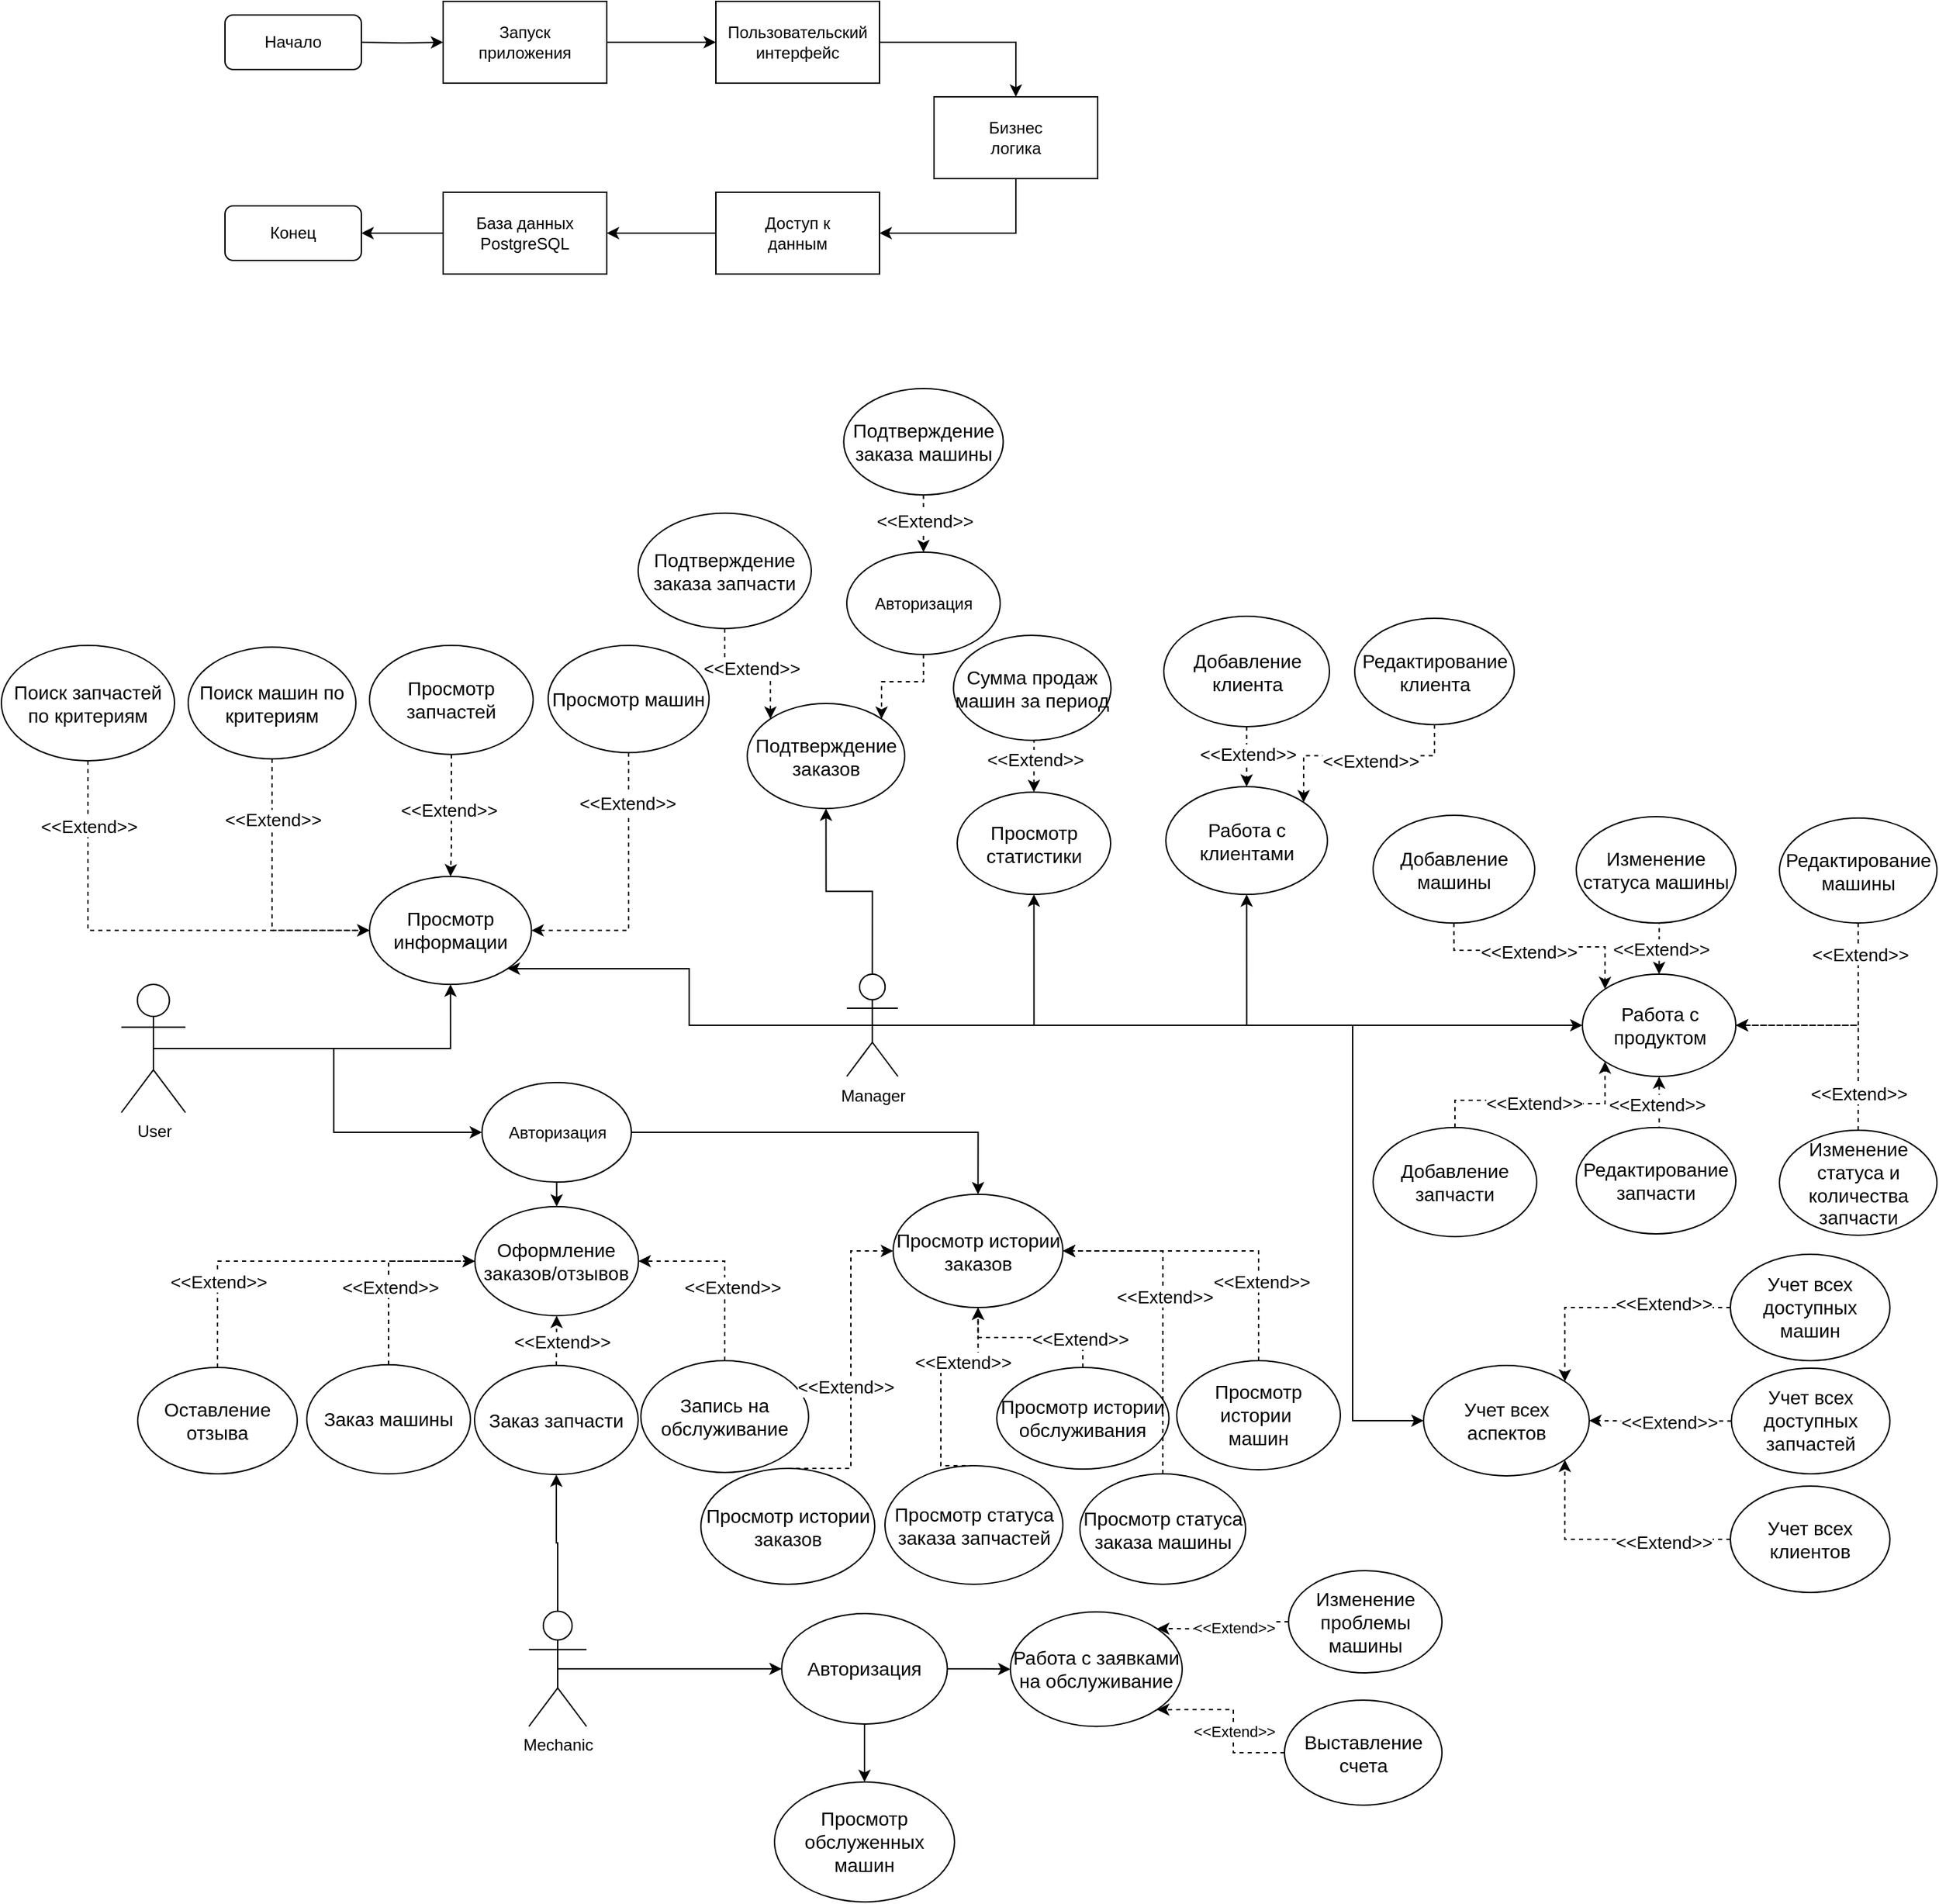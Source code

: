 <mxfile version="24.0.4" type="device">
  <diagram name="Страница — 1" id="gyjDeDc8jVF_qX2qFLI9">
    <mxGraphModel dx="2669" dy="1509" grid="0" gridSize="10" guides="1" tooltips="1" connect="1" arrows="1" fold="1" page="0" pageScale="1" pageWidth="827" pageHeight="1169" math="0" shadow="0">
      <root>
        <mxCell id="0" />
        <mxCell id="1" parent="0" />
        <mxCell id="Vo1wgS50iW9P81brDC9K-3" value="" style="edgeStyle=orthogonalEdgeStyle;rounded=0;orthogonalLoop=1;jettySize=auto;html=1;" parent="1" target="Vo1wgS50iW9P81brDC9K-2" edge="1">
          <mxGeometry relative="1" as="geometry">
            <mxPoint x="150" y="100" as="sourcePoint" />
          </mxGeometry>
        </mxCell>
        <mxCell id="Vo1wgS50iW9P81brDC9K-6" value="" style="edgeStyle=orthogonalEdgeStyle;rounded=0;orthogonalLoop=1;jettySize=auto;html=1;" parent="1" source="Vo1wgS50iW9P81brDC9K-2" target="Vo1wgS50iW9P81brDC9K-5" edge="1">
          <mxGeometry relative="1" as="geometry" />
        </mxCell>
        <mxCell id="Vo1wgS50iW9P81brDC9K-2" value="Запуск&lt;div&gt;приложения&lt;/div&gt;" style="rounded=0;whiteSpace=wrap;html=1;" parent="1" vertex="1">
          <mxGeometry x="210" y="70" width="120" height="60" as="geometry" />
        </mxCell>
        <mxCell id="Vo1wgS50iW9P81brDC9K-4" value="Начало" style="rounded=1;whiteSpace=wrap;html=1;" parent="1" vertex="1">
          <mxGeometry x="50" y="80" width="100" height="40" as="geometry" />
        </mxCell>
        <mxCell id="Vo1wgS50iW9P81brDC9K-8" value="" style="edgeStyle=orthogonalEdgeStyle;rounded=0;orthogonalLoop=1;jettySize=auto;html=1;" parent="1" source="Vo1wgS50iW9P81brDC9K-5" target="Vo1wgS50iW9P81brDC9K-7" edge="1">
          <mxGeometry relative="1" as="geometry" />
        </mxCell>
        <mxCell id="Vo1wgS50iW9P81brDC9K-5" value="Пользовательский&lt;div&gt;интерфейс&lt;/div&gt;" style="whiteSpace=wrap;html=1;rounded=0;" parent="1" vertex="1">
          <mxGeometry x="410" y="70" width="120" height="60" as="geometry" />
        </mxCell>
        <mxCell id="Vo1wgS50iW9P81brDC9K-10" value="" style="edgeStyle=orthogonalEdgeStyle;rounded=0;orthogonalLoop=1;jettySize=auto;html=1;exitX=0.5;exitY=1;exitDx=0;exitDy=0;entryX=1;entryY=0.5;entryDx=0;entryDy=0;" parent="1" source="Vo1wgS50iW9P81brDC9K-7" target="Vo1wgS50iW9P81brDC9K-9" edge="1">
          <mxGeometry relative="1" as="geometry" />
        </mxCell>
        <mxCell id="Vo1wgS50iW9P81brDC9K-7" value="Бизнес&lt;div&gt;логика&lt;/div&gt;" style="whiteSpace=wrap;html=1;rounded=0;" parent="1" vertex="1">
          <mxGeometry x="570" y="140" width="120" height="60" as="geometry" />
        </mxCell>
        <mxCell id="Vo1wgS50iW9P81brDC9K-12" value="" style="edgeStyle=orthogonalEdgeStyle;rounded=0;orthogonalLoop=1;jettySize=auto;html=1;" parent="1" source="Vo1wgS50iW9P81brDC9K-9" target="Vo1wgS50iW9P81brDC9K-11" edge="1">
          <mxGeometry relative="1" as="geometry" />
        </mxCell>
        <mxCell id="Vo1wgS50iW9P81brDC9K-9" value="Доступ к&lt;div&gt;данным&lt;/div&gt;" style="whiteSpace=wrap;html=1;rounded=0;" parent="1" vertex="1">
          <mxGeometry x="410" y="210" width="120" height="60" as="geometry" />
        </mxCell>
        <mxCell id="Vo1wgS50iW9P81brDC9K-14" value="" style="edgeStyle=orthogonalEdgeStyle;rounded=0;orthogonalLoop=1;jettySize=auto;html=1;" parent="1" source="Vo1wgS50iW9P81brDC9K-11" edge="1">
          <mxGeometry relative="1" as="geometry">
            <mxPoint x="150" y="240" as="targetPoint" />
          </mxGeometry>
        </mxCell>
        <mxCell id="Vo1wgS50iW9P81brDC9K-11" value="База данных&lt;div&gt;PostgreSQL&lt;/div&gt;" style="whiteSpace=wrap;html=1;rounded=0;" parent="1" vertex="1">
          <mxGeometry x="210" y="210" width="120" height="60" as="geometry" />
        </mxCell>
        <mxCell id="Vo1wgS50iW9P81brDC9K-15" value="Конец" style="rounded=1;whiteSpace=wrap;html=1;" parent="1" vertex="1">
          <mxGeometry x="50" y="220" width="100" height="40" as="geometry" />
        </mxCell>
        <mxCell id="qoOTkDy-NU5F0cg85q25-10" value="" style="edgeStyle=orthogonalEdgeStyle;rounded=0;orthogonalLoop=1;jettySize=auto;html=1;entryX=0.5;entryY=1;entryDx=0;entryDy=0;" parent="1" target="qoOTkDy-NU5F0cg85q25-20" edge="1">
          <mxGeometry relative="1" as="geometry">
            <mxPoint x="7" y="838" as="sourcePoint" />
            <mxPoint x="235" y="779" as="targetPoint" />
            <Array as="points">
              <mxPoint x="17" y="838" />
              <mxPoint x="215" y="838" />
            </Array>
          </mxGeometry>
        </mxCell>
        <mxCell id="qoOTkDy-NU5F0cg85q25-28" style="edgeStyle=orthogonalEdgeStyle;rounded=0;orthogonalLoop=1;jettySize=auto;html=1;exitX=0.5;exitY=0.5;exitDx=0;exitDy=0;exitPerimeter=0;entryX=0;entryY=0.5;entryDx=0;entryDy=0;" parent="1" source="qoOTkDy-NU5F0cg85q25-1" target="qoOTkDy-NU5F0cg85q25-25" edge="1">
          <mxGeometry relative="1" as="geometry" />
        </mxCell>
        <mxCell id="qoOTkDy-NU5F0cg85q25-1" value="User" style="shape=umlActor;verticalLabelPosition=bottom;verticalAlign=top;html=1;outlineConnect=0;" parent="1" vertex="1">
          <mxGeometry x="-26" y="791" width="47" height="94" as="geometry" />
        </mxCell>
        <mxCell id="qoOTkDy-NU5F0cg85q25-19" style="edgeStyle=orthogonalEdgeStyle;rounded=0;orthogonalLoop=1;jettySize=auto;html=1;exitX=0.5;exitY=0.5;exitDx=0;exitDy=0;exitPerimeter=0;entryX=1;entryY=1;entryDx=0;entryDy=0;" parent="1" source="qoOTkDy-NU5F0cg85q25-6" target="qoOTkDy-NU5F0cg85q25-20" edge="1">
          <mxGeometry relative="1" as="geometry">
            <mxPoint x="282.649" y="769.942" as="targetPoint" />
          </mxGeometry>
        </mxCell>
        <mxCell id="qoOTkDy-NU5F0cg85q25-66" style="edgeStyle=orthogonalEdgeStyle;rounded=0;orthogonalLoop=1;jettySize=auto;html=1;exitX=0.5;exitY=0.5;exitDx=0;exitDy=0;exitPerimeter=0;entryX=0;entryY=0.5;entryDx=0;entryDy=0;" parent="1" source="qoOTkDy-NU5F0cg85q25-6" target="qoOTkDy-NU5F0cg85q25-65" edge="1">
          <mxGeometry relative="1" as="geometry" />
        </mxCell>
        <mxCell id="qoOTkDy-NU5F0cg85q25-67" style="edgeStyle=orthogonalEdgeStyle;rounded=0;orthogonalLoop=1;jettySize=auto;html=1;exitX=0.5;exitY=0.5;exitDx=0;exitDy=0;exitPerimeter=0;entryX=0.5;entryY=1;entryDx=0;entryDy=0;" parent="1" source="qoOTkDy-NU5F0cg85q25-6" target="qoOTkDy-NU5F0cg85q25-68" edge="1">
          <mxGeometry relative="1" as="geometry">
            <mxPoint x="631.333" y="740.308" as="targetPoint" />
          </mxGeometry>
        </mxCell>
        <mxCell id="qoOTkDy-NU5F0cg85q25-91" style="edgeStyle=orthogonalEdgeStyle;rounded=0;orthogonalLoop=1;jettySize=auto;html=1;exitX=0.5;exitY=0.5;exitDx=0;exitDy=0;exitPerimeter=0;entryX=0.5;entryY=1;entryDx=0;entryDy=0;" parent="1" source="qoOTkDy-NU5F0cg85q25-6" target="qoOTkDy-NU5F0cg85q25-90" edge="1">
          <mxGeometry relative="1" as="geometry" />
        </mxCell>
        <mxCell id="qoOTkDy-NU5F0cg85q25-98" style="edgeStyle=orthogonalEdgeStyle;rounded=0;orthogonalLoop=1;jettySize=auto;html=1;exitX=0.5;exitY=0.5;exitDx=0;exitDy=0;exitPerimeter=0;entryX=0;entryY=0.5;entryDx=0;entryDy=0;" parent="1" source="qoOTkDy-NU5F0cg85q25-6" target="qoOTkDy-NU5F0cg85q25-99" edge="1">
          <mxGeometry relative="1" as="geometry">
            <mxPoint x="848.667" y="1132.083" as="targetPoint" />
            <Array as="points">
              <mxPoint x="877" y="821" />
              <mxPoint x="877" y="1111" />
            </Array>
          </mxGeometry>
        </mxCell>
        <mxCell id="qoOTkDy-NU5F0cg85q25-110" style="edgeStyle=orthogonalEdgeStyle;rounded=0;orthogonalLoop=1;jettySize=auto;html=1;exitX=0.5;exitY=0;exitDx=0;exitDy=0;exitPerimeter=0;entryX=0.5;entryY=1;entryDx=0;entryDy=0;" parent="1" source="qoOTkDy-NU5F0cg85q25-6" target="qoOTkDy-NU5F0cg85q25-118" edge="1">
          <mxGeometry relative="1" as="geometry">
            <mxPoint x="491" y="725" as="targetPoint" />
          </mxGeometry>
        </mxCell>
        <mxCell id="qoOTkDy-NU5F0cg85q25-6" value="Manager" style="shape=umlActor;verticalLabelPosition=bottom;verticalAlign=top;html=1;outlineConnect=0;" parent="1" vertex="1">
          <mxGeometry x="506" y="783.5" width="37.5" height="75" as="geometry" />
        </mxCell>
        <mxCell id="qoOTkDy-NU5F0cg85q25-122" style="edgeStyle=orthogonalEdgeStyle;rounded=0;orthogonalLoop=1;jettySize=auto;html=1;exitX=0.5;exitY=0;exitDx=0;exitDy=0;exitPerimeter=0;entryX=0.5;entryY=1;entryDx=0;entryDy=0;" parent="1" source="qoOTkDy-NU5F0cg85q25-7" target="qoOTkDy-NU5F0cg85q25-23" edge="1">
          <mxGeometry relative="1" as="geometry" />
        </mxCell>
        <mxCell id="qoOTkDy-NU5F0cg85q25-128" style="edgeStyle=orthogonalEdgeStyle;rounded=0;orthogonalLoop=1;jettySize=auto;html=1;exitX=0.5;exitY=0.5;exitDx=0;exitDy=0;exitPerimeter=0;entryX=0;entryY=0.5;entryDx=0;entryDy=0;" parent="1" source="qoOTkDy-NU5F0cg85q25-7" target="qoOTkDy-NU5F0cg85q25-123" edge="1">
          <mxGeometry relative="1" as="geometry" />
        </mxCell>
        <mxCell id="qoOTkDy-NU5F0cg85q25-7" value="Mechanic" style="shape=umlActor;verticalLabelPosition=bottom;verticalAlign=top;html=1;outlineConnect=0;" parent="1" vertex="1">
          <mxGeometry x="272.88" y="1250.75" width="42.25" height="84.5" as="geometry" />
        </mxCell>
        <mxCell id="qoOTkDy-NU5F0cg85q25-15" style="edgeStyle=orthogonalEdgeStyle;rounded=0;orthogonalLoop=1;jettySize=auto;html=1;exitX=0.5;exitY=1;exitDx=0;exitDy=0;entryX=0.5;entryY=0;entryDx=0;entryDy=0;dashed=1;" parent="1" source="qoOTkDy-NU5F0cg85q25-11" target="qoOTkDy-NU5F0cg85q25-20" edge="1">
          <mxGeometry relative="1" as="geometry">
            <mxPoint x="235" y="718" as="targetPoint" />
            <Array as="points">
              <mxPoint x="216" y="692" />
              <mxPoint x="216" y="692" />
            </Array>
          </mxGeometry>
        </mxCell>
        <mxCell id="qoOTkDy-NU5F0cg85q25-63" value="&lt;font style=&quot;font-size: 13px;&quot;&gt;&amp;lt;&amp;lt;Extend&amp;gt;&amp;gt;&lt;/font&gt;" style="edgeLabel;html=1;align=center;verticalAlign=middle;resizable=0;points=[];" parent="qoOTkDy-NU5F0cg85q25-15" vertex="1" connectable="0">
          <mxGeometry x="-0.099" y="-2" relative="1" as="geometry">
            <mxPoint as="offset" />
          </mxGeometry>
        </mxCell>
        <mxCell id="qoOTkDy-NU5F0cg85q25-11" value="&lt;font style=&quot;font-size: 14px;&quot;&gt;Просмотр запчастей&lt;/font&gt;" style="ellipse;whiteSpace=wrap;html=1;" parent="1" vertex="1">
          <mxGeometry x="156" y="542.33" width="120" height="80" as="geometry" />
        </mxCell>
        <mxCell id="qoOTkDy-NU5F0cg85q25-16" style="edgeStyle=orthogonalEdgeStyle;rounded=0;orthogonalLoop=1;jettySize=auto;html=1;exitX=0.5;exitY=1;exitDx=0;exitDy=0;entryX=1;entryY=0.5;entryDx=0;entryDy=0;dashed=1;" parent="1" source="qoOTkDy-NU5F0cg85q25-12" target="qoOTkDy-NU5F0cg85q25-20" edge="1">
          <mxGeometry relative="1" as="geometry">
            <mxPoint x="302.0" y="748.5" as="targetPoint" />
          </mxGeometry>
        </mxCell>
        <mxCell id="qoOTkDy-NU5F0cg85q25-64" value="&lt;font style=&quot;font-size: 13px;&quot;&gt;&amp;lt;&amp;lt;Extend&amp;gt;&amp;gt;&lt;/font&gt;" style="edgeLabel;html=1;align=center;verticalAlign=middle;resizable=0;points=[];" parent="qoOTkDy-NU5F0cg85q25-16" vertex="1" connectable="0">
          <mxGeometry x="-0.64" y="-1" relative="1" as="geometry">
            <mxPoint as="offset" />
          </mxGeometry>
        </mxCell>
        <mxCell id="qoOTkDy-NU5F0cg85q25-12" value="&lt;font style=&quot;font-size: 14px;&quot;&gt;Просмотр машин&lt;/font&gt;" style="ellipse;whiteSpace=wrap;html=1;" parent="1" vertex="1">
          <mxGeometry x="287" y="542.33" width="118" height="78.67" as="geometry" />
        </mxCell>
        <mxCell id="qoOTkDy-NU5F0cg85q25-20" value="&lt;font style=&quot;font-size: 14px;&quot;&gt;Просмотр информации&lt;/font&gt;" style="ellipse;whiteSpace=wrap;html=1;" parent="1" vertex="1">
          <mxGeometry x="156" y="711.83" width="118.75" height="79.17" as="geometry" />
        </mxCell>
        <mxCell id="qoOTkDy-NU5F0cg85q25-30" style="edgeStyle=orthogonalEdgeStyle;rounded=0;orthogonalLoop=1;jettySize=auto;html=1;exitX=0.5;exitY=0;exitDx=0;exitDy=0;entryX=0;entryY=0.5;entryDx=0;entryDy=0;dashed=1;" parent="1" source="qoOTkDy-NU5F0cg85q25-21" target="qoOTkDy-NU5F0cg85q25-22" edge="1">
          <mxGeometry relative="1" as="geometry" />
        </mxCell>
        <mxCell id="qoOTkDy-NU5F0cg85q25-35" value="&lt;font style=&quot;font-size: 13px;&quot;&gt;&amp;lt;&amp;lt;Extend&amp;gt;&amp;gt;&lt;/font&gt;" style="edgeLabel;html=1;align=center;verticalAlign=middle;resizable=0;points=[];" parent="qoOTkDy-NU5F0cg85q25-30" vertex="1" connectable="0">
          <mxGeometry x="-0.175" y="-1" relative="1" as="geometry">
            <mxPoint as="offset" />
          </mxGeometry>
        </mxCell>
        <mxCell id="qoOTkDy-NU5F0cg85q25-21" value="&lt;font style=&quot;font-size: 14px;&quot;&gt;Заказ машины&lt;/font&gt;" style="ellipse;whiteSpace=wrap;html=1;" parent="1" vertex="1">
          <mxGeometry x="110" y="1070" width="120" height="80" as="geometry" />
        </mxCell>
        <mxCell id="qoOTkDy-NU5F0cg85q25-22" value="&lt;font style=&quot;font-size: 14px;&quot;&gt;Оформление&lt;/font&gt;&lt;div style=&quot;font-size: 14px;&quot;&gt;&lt;font style=&quot;font-size: 14px;&quot;&gt;заказов/отзывов&lt;/font&gt;&lt;/div&gt;" style="ellipse;whiteSpace=wrap;html=1;" parent="1" vertex="1">
          <mxGeometry x="233.25" y="954" width="120" height="80" as="geometry" />
        </mxCell>
        <mxCell id="qoOTkDy-NU5F0cg85q25-31" style="edgeStyle=orthogonalEdgeStyle;rounded=0;orthogonalLoop=1;jettySize=auto;html=1;exitX=0.5;exitY=0;exitDx=0;exitDy=0;entryX=0.5;entryY=1;entryDx=0;entryDy=0;dashed=1;" parent="1" source="qoOTkDy-NU5F0cg85q25-23" target="qoOTkDy-NU5F0cg85q25-22" edge="1">
          <mxGeometry relative="1" as="geometry" />
        </mxCell>
        <mxCell id="qoOTkDy-NU5F0cg85q25-34" value="&lt;font style=&quot;font-size: 13px;&quot;&gt;&amp;lt;&amp;lt;Extend&amp;gt;&amp;gt;&lt;/font&gt;" style="edgeLabel;html=1;align=center;verticalAlign=middle;resizable=0;points=[];" parent="qoOTkDy-NU5F0cg85q25-31" vertex="1" connectable="0">
          <mxGeometry x="-0.03" y="-4" relative="1" as="geometry">
            <mxPoint as="offset" />
          </mxGeometry>
        </mxCell>
        <mxCell id="qoOTkDy-NU5F0cg85q25-23" value="&lt;font style=&quot;font-size: 14px;&quot;&gt;Заказ запчасти&lt;/font&gt;" style="ellipse;whiteSpace=wrap;html=1;" parent="1" vertex="1">
          <mxGeometry x="233" y="1070.5" width="120" height="80" as="geometry" />
        </mxCell>
        <mxCell id="qoOTkDy-NU5F0cg85q25-32" style="edgeStyle=orthogonalEdgeStyle;rounded=0;orthogonalLoop=1;jettySize=auto;html=1;exitX=0.5;exitY=0;exitDx=0;exitDy=0;entryX=1;entryY=0.5;entryDx=0;entryDy=0;dashed=1;" parent="1" source="qoOTkDy-NU5F0cg85q25-24" target="qoOTkDy-NU5F0cg85q25-22" edge="1">
          <mxGeometry relative="1" as="geometry" />
        </mxCell>
        <mxCell id="qoOTkDy-NU5F0cg85q25-33" value="&lt;font style=&quot;font-size: 13px;&quot;&gt;&amp;lt;&amp;lt;Extend&amp;gt;&amp;gt;&lt;/font&gt;" style="edgeLabel;html=1;align=center;verticalAlign=middle;resizable=0;points=[];" parent="qoOTkDy-NU5F0cg85q25-32" vertex="1" connectable="0">
          <mxGeometry x="-0.207" y="-5" relative="1" as="geometry">
            <mxPoint as="offset" />
          </mxGeometry>
        </mxCell>
        <mxCell id="qoOTkDy-NU5F0cg85q25-24" value="&lt;font style=&quot;font-size: 14px;&quot;&gt;Запись на&lt;/font&gt;&lt;div style=&quot;font-size: 14px;&quot;&gt;&lt;font style=&quot;font-size: 14px;&quot;&gt;обслуживание&lt;/font&gt;&lt;/div&gt;" style="ellipse;whiteSpace=wrap;html=1;" parent="1" vertex="1">
          <mxGeometry x="355" y="1067" width="123" height="82" as="geometry" />
        </mxCell>
        <mxCell id="qoOTkDy-NU5F0cg85q25-29" style="edgeStyle=orthogonalEdgeStyle;rounded=0;orthogonalLoop=1;jettySize=auto;html=1;exitX=0.5;exitY=1;exitDx=0;exitDy=0;entryX=0.5;entryY=0;entryDx=0;entryDy=0;" parent="1" source="qoOTkDy-NU5F0cg85q25-25" target="qoOTkDy-NU5F0cg85q25-22" edge="1">
          <mxGeometry relative="1" as="geometry" />
        </mxCell>
        <mxCell id="qoOTkDy-NU5F0cg85q25-40" style="edgeStyle=orthogonalEdgeStyle;rounded=0;orthogonalLoop=1;jettySize=auto;html=1;exitX=1;exitY=0.5;exitDx=0;exitDy=0;entryX=0.5;entryY=0;entryDx=0;entryDy=0;" parent="1" source="qoOTkDy-NU5F0cg85q25-25" target="qoOTkDy-NU5F0cg85q25-39" edge="1">
          <mxGeometry relative="1" as="geometry" />
        </mxCell>
        <mxCell id="qoOTkDy-NU5F0cg85q25-25" value="Авторизация" style="ellipse;whiteSpace=wrap;html=1;" parent="1" vertex="1">
          <mxGeometry x="238.5" y="863" width="109.5" height="73" as="geometry" />
        </mxCell>
        <mxCell id="qoOTkDy-NU5F0cg85q25-37" style="edgeStyle=orthogonalEdgeStyle;rounded=0;orthogonalLoop=1;jettySize=auto;html=1;exitX=0.5;exitY=0;exitDx=0;exitDy=0;entryX=0;entryY=0.5;entryDx=0;entryDy=0;dashed=1;" parent="1" source="qoOTkDy-NU5F0cg85q25-36" target="qoOTkDy-NU5F0cg85q25-22" edge="1">
          <mxGeometry relative="1" as="geometry" />
        </mxCell>
        <mxCell id="qoOTkDy-NU5F0cg85q25-38" value="&lt;font style=&quot;font-size: 13px;&quot;&gt;&amp;lt;&amp;lt;Extend&amp;gt;&amp;gt;&lt;/font&gt;" style="edgeLabel;html=1;align=center;verticalAlign=middle;resizable=0;points=[];" parent="qoOTkDy-NU5F0cg85q25-37" vertex="1" connectable="0">
          <mxGeometry x="-0.527" relative="1" as="geometry">
            <mxPoint as="offset" />
          </mxGeometry>
        </mxCell>
        <mxCell id="qoOTkDy-NU5F0cg85q25-36" value="&lt;font style=&quot;font-size: 14px;&quot;&gt;Оставление отзыва&lt;/font&gt;" style="ellipse;whiteSpace=wrap;html=1;" parent="1" vertex="1">
          <mxGeometry x="-14" y="1072" width="117" height="78" as="geometry" />
        </mxCell>
        <mxCell id="qoOTkDy-NU5F0cg85q25-39" value="&lt;font style=&quot;font-size: 14px;&quot;&gt;Просмотр истории заказов&lt;/font&gt;" style="ellipse;whiteSpace=wrap;html=1;" parent="1" vertex="1">
          <mxGeometry x="540" y="945" width="124.5" height="83" as="geometry" />
        </mxCell>
        <mxCell id="qoOTkDy-NU5F0cg85q25-49" style="edgeStyle=orthogonalEdgeStyle;rounded=0;orthogonalLoop=1;jettySize=auto;html=1;exitX=0.5;exitY=0;exitDx=0;exitDy=0;entryX=1;entryY=0.5;entryDx=0;entryDy=0;dashed=1;" parent="1" source="qoOTkDy-NU5F0cg85q25-41" target="qoOTkDy-NU5F0cg85q25-39" edge="1">
          <mxGeometry relative="1" as="geometry" />
        </mxCell>
        <mxCell id="qoOTkDy-NU5F0cg85q25-54" value="&lt;font style=&quot;font-size: 13px;&quot;&gt;&amp;lt;&amp;lt;Extend&amp;gt;&amp;gt;&lt;/font&gt;" style="edgeLabel;html=1;align=center;verticalAlign=middle;resizable=0;points=[];" parent="qoOTkDy-NU5F0cg85q25-49" vertex="1" connectable="0">
          <mxGeometry x="-0.477" y="-2" relative="1" as="geometry">
            <mxPoint as="offset" />
          </mxGeometry>
        </mxCell>
        <mxCell id="qoOTkDy-NU5F0cg85q25-41" value="&lt;font style=&quot;font-size: 14px;&quot;&gt;Просмотр истории&amp;nbsp;&lt;/font&gt;&lt;div style=&quot;font-size: 14px;&quot;&gt;&lt;font style=&quot;font-size: 14px;&quot;&gt;машин&lt;/font&gt;&lt;/div&gt;" style="ellipse;whiteSpace=wrap;html=1;" parent="1" vertex="1">
          <mxGeometry x="748" y="1067" width="120" height="80" as="geometry" />
        </mxCell>
        <mxCell id="qoOTkDy-NU5F0cg85q25-48" style="edgeStyle=orthogonalEdgeStyle;rounded=0;orthogonalLoop=1;jettySize=auto;html=1;exitX=0.5;exitY=0;exitDx=0;exitDy=0;entryX=0.5;entryY=1;entryDx=0;entryDy=0;dashed=1;" parent="1" source="qoOTkDy-NU5F0cg85q25-42" target="qoOTkDy-NU5F0cg85q25-39" edge="1">
          <mxGeometry relative="1" as="geometry" />
        </mxCell>
        <mxCell id="qoOTkDy-NU5F0cg85q25-55" value="&lt;font style=&quot;font-size: 13px;&quot;&gt;&amp;lt;&amp;lt;Extend&amp;gt;&amp;gt;&lt;/font&gt;" style="edgeLabel;html=1;align=center;verticalAlign=middle;resizable=0;points=[];" parent="qoOTkDy-NU5F0cg85q25-48" vertex="1" connectable="0">
          <mxGeometry x="-0.599" y="1" relative="1" as="geometry">
            <mxPoint as="offset" />
          </mxGeometry>
        </mxCell>
        <mxCell id="qoOTkDy-NU5F0cg85q25-42" value="&lt;font style=&quot;font-size: 14px;&quot;&gt;Просмотр истории обслуживания&lt;/font&gt;" style="ellipse;whiteSpace=wrap;html=1;" parent="1" vertex="1">
          <mxGeometry x="616" y="1072" width="126.29" height="74.51" as="geometry" />
        </mxCell>
        <mxCell id="qoOTkDy-NU5F0cg85q25-46" style="edgeStyle=orthogonalEdgeStyle;rounded=0;orthogonalLoop=1;jettySize=auto;html=1;exitX=0.5;exitY=0;exitDx=0;exitDy=0;entryX=0;entryY=0.5;entryDx=0;entryDy=0;dashed=1;" parent="1" source="qoOTkDy-NU5F0cg85q25-43" target="qoOTkDy-NU5F0cg85q25-39" edge="1">
          <mxGeometry relative="1" as="geometry">
            <Array as="points">
              <mxPoint x="509" y="1146" />
              <mxPoint x="509" y="987" />
            </Array>
          </mxGeometry>
        </mxCell>
        <mxCell id="qoOTkDy-NU5F0cg85q25-52" value="&lt;font style=&quot;font-size: 13px;&quot;&gt;&amp;lt;&amp;lt;Extend&amp;gt;&amp;gt;&lt;/font&gt;" style="edgeLabel;html=1;align=center;verticalAlign=middle;resizable=0;points=[];" parent="qoOTkDy-NU5F0cg85q25-46" vertex="1" connectable="0">
          <mxGeometry x="-0.098" y="4" relative="1" as="geometry">
            <mxPoint as="offset" />
          </mxGeometry>
        </mxCell>
        <mxCell id="qoOTkDy-NU5F0cg85q25-43" value="&lt;font style=&quot;font-size: 14px;&quot;&gt;Просмотр истории заказов&lt;/font&gt;" style="ellipse;whiteSpace=wrap;html=1;" parent="1" vertex="1">
          <mxGeometry x="399" y="1146" width="127.5" height="85" as="geometry" />
        </mxCell>
        <mxCell id="qoOTkDy-NU5F0cg85q25-51" style="edgeStyle=orthogonalEdgeStyle;rounded=0;orthogonalLoop=1;jettySize=auto;html=1;exitX=0.5;exitY=0;exitDx=0;exitDy=0;entryX=0.5;entryY=1;entryDx=0;entryDy=0;dashed=1;" parent="1" source="qoOTkDy-NU5F0cg85q25-44" target="qoOTkDy-NU5F0cg85q25-39" edge="1">
          <mxGeometry relative="1" as="geometry">
            <Array as="points">
              <mxPoint x="575" y="1069" />
              <mxPoint x="602" y="1069" />
            </Array>
          </mxGeometry>
        </mxCell>
        <mxCell id="qoOTkDy-NU5F0cg85q25-56" value="&lt;font style=&quot;font-size: 13px;&quot;&gt;&amp;lt;&amp;lt;Extend&amp;gt;&amp;gt;&lt;/font&gt;" style="edgeLabel;html=1;align=center;verticalAlign=middle;resizable=0;points=[];" parent="qoOTkDy-NU5F0cg85q25-51" vertex="1" connectable="0">
          <mxGeometry x="-0.49" y="-2" relative="1" as="geometry">
            <mxPoint x="14" y="-58" as="offset" />
          </mxGeometry>
        </mxCell>
        <mxCell id="qoOTkDy-NU5F0cg85q25-44" value="&lt;font style=&quot;font-size: 14px;&quot;&gt;Просмотр статуса заказа запчастей&lt;/font&gt;" style="ellipse;whiteSpace=wrap;html=1;" parent="1" vertex="1">
          <mxGeometry x="534" y="1144" width="130.5" height="87" as="geometry" />
        </mxCell>
        <mxCell id="qoOTkDy-NU5F0cg85q25-50" style="edgeStyle=orthogonalEdgeStyle;rounded=0;orthogonalLoop=1;jettySize=auto;html=1;exitX=0.5;exitY=0;exitDx=0;exitDy=0;entryX=1;entryY=0.5;entryDx=0;entryDy=0;dashed=1;" parent="1" source="qoOTkDy-NU5F0cg85q25-45" target="qoOTkDy-NU5F0cg85q25-39" edge="1">
          <mxGeometry relative="1" as="geometry" />
        </mxCell>
        <mxCell id="qoOTkDy-NU5F0cg85q25-53" value="&lt;font style=&quot;font-size: 13px;&quot;&gt;&amp;lt;&amp;lt;Extend&amp;gt;&amp;gt;&lt;/font&gt;" style="edgeLabel;html=1;align=center;verticalAlign=middle;resizable=0;points=[];" parent="qoOTkDy-NU5F0cg85q25-50" vertex="1" connectable="0">
          <mxGeometry x="0.103" y="-1" relative="1" as="geometry">
            <mxPoint as="offset" />
          </mxGeometry>
        </mxCell>
        <mxCell id="qoOTkDy-NU5F0cg85q25-45" value="&lt;font style=&quot;font-size: 14px;&quot;&gt;Просмотр статуса заказа машины&lt;/font&gt;" style="ellipse;whiteSpace=wrap;html=1;" parent="1" vertex="1">
          <mxGeometry x="677" y="1150" width="121.5" height="81" as="geometry" />
        </mxCell>
        <mxCell id="qoOTkDy-NU5F0cg85q25-59" style="edgeStyle=orthogonalEdgeStyle;rounded=0;orthogonalLoop=1;jettySize=auto;html=1;exitX=0.5;exitY=1;exitDx=0;exitDy=0;entryX=0;entryY=0.5;entryDx=0;entryDy=0;dashed=1;" parent="1" source="qoOTkDy-NU5F0cg85q25-57" target="qoOTkDy-NU5F0cg85q25-20" edge="1">
          <mxGeometry relative="1" as="geometry" />
        </mxCell>
        <mxCell id="qoOTkDy-NU5F0cg85q25-62" value="&lt;font style=&quot;font-size: 13px;&quot;&gt;&amp;lt;&amp;lt;Extend&amp;gt;&amp;gt;&lt;/font&gt;" style="edgeLabel;html=1;align=center;verticalAlign=middle;resizable=0;points=[];" parent="qoOTkDy-NU5F0cg85q25-59" vertex="1" connectable="0">
          <mxGeometry x="-0.549" relative="1" as="geometry">
            <mxPoint as="offset" />
          </mxGeometry>
        </mxCell>
        <mxCell id="qoOTkDy-NU5F0cg85q25-57" value="&lt;font style=&quot;font-size: 14px;&quot;&gt;Поиск машин по критериям&lt;/font&gt;" style="ellipse;whiteSpace=wrap;html=1;" parent="1" vertex="1">
          <mxGeometry x="23" y="543.67" width="123" height="82" as="geometry" />
        </mxCell>
        <mxCell id="qoOTkDy-NU5F0cg85q25-60" style="edgeStyle=orthogonalEdgeStyle;rounded=0;orthogonalLoop=1;jettySize=auto;html=1;exitX=0.5;exitY=1;exitDx=0;exitDy=0;entryX=0;entryY=0.5;entryDx=0;entryDy=0;dashed=1;" parent="1" source="qoOTkDy-NU5F0cg85q25-58" target="qoOTkDy-NU5F0cg85q25-20" edge="1">
          <mxGeometry relative="1" as="geometry" />
        </mxCell>
        <mxCell id="qoOTkDy-NU5F0cg85q25-61" value="&lt;font style=&quot;font-size: 13px;&quot;&gt;&amp;lt;&amp;lt;Extend&amp;gt;&amp;gt;&lt;/font&gt;" style="edgeLabel;html=1;align=center;verticalAlign=middle;resizable=0;points=[];" parent="qoOTkDy-NU5F0cg85q25-60" vertex="1" connectable="0">
          <mxGeometry x="-0.714" relative="1" as="geometry">
            <mxPoint as="offset" />
          </mxGeometry>
        </mxCell>
        <mxCell id="qoOTkDy-NU5F0cg85q25-58" value="&lt;font style=&quot;font-size: 14px;&quot;&gt;Поиск запчастей по критериям&lt;/font&gt;" style="ellipse;whiteSpace=wrap;html=1;" parent="1" vertex="1">
          <mxGeometry x="-114" y="542.33" width="127" height="84.67" as="geometry" />
        </mxCell>
        <mxCell id="qoOTkDy-NU5F0cg85q25-65" value="&lt;font style=&quot;font-size: 14px;&quot;&gt;Работа с продуктом&lt;/font&gt;" style="ellipse;whiteSpace=wrap;html=1;" parent="1" vertex="1">
          <mxGeometry x="1045.5" y="783.5" width="112.5" height="75" as="geometry" />
        </mxCell>
        <mxCell id="qoOTkDy-NU5F0cg85q25-68" value="&lt;font style=&quot;font-size: 14px;&quot;&gt;Просмотр статистики&lt;/font&gt;" style="ellipse;whiteSpace=wrap;html=1;" parent="1" vertex="1">
          <mxGeometry x="587" y="650" width="112.5" height="75" as="geometry" />
        </mxCell>
        <mxCell id="qoOTkDy-NU5F0cg85q25-70" style="edgeStyle=orthogonalEdgeStyle;rounded=0;orthogonalLoop=1;jettySize=auto;html=1;exitX=0.5;exitY=1;exitDx=0;exitDy=0;entryX=0.5;entryY=0;entryDx=0;entryDy=0;dashed=1;" parent="1" source="qoOTkDy-NU5F0cg85q25-69" target="qoOTkDy-NU5F0cg85q25-68" edge="1">
          <mxGeometry relative="1" as="geometry" />
        </mxCell>
        <mxCell id="qoOTkDy-NU5F0cg85q25-71" value="&lt;font style=&quot;font-size: 13px;&quot;&gt;&amp;lt;&amp;lt;Extend&amp;gt;&amp;gt;&lt;/font&gt;" style="edgeLabel;html=1;align=center;verticalAlign=middle;resizable=0;points=[];" parent="qoOTkDy-NU5F0cg85q25-70" vertex="1" connectable="0">
          <mxGeometry x="-0.227" relative="1" as="geometry">
            <mxPoint as="offset" />
          </mxGeometry>
        </mxCell>
        <mxCell id="qoOTkDy-NU5F0cg85q25-69" value="&lt;font style=&quot;font-size: 14px;&quot;&gt;Сумма продаж машин за период&lt;/font&gt;" style="ellipse;whiteSpace=wrap;html=1;" parent="1" vertex="1">
          <mxGeometry x="584.25" y="535" width="115.5" height="77" as="geometry" />
        </mxCell>
        <mxCell id="qoOTkDy-NU5F0cg85q25-79" style="edgeStyle=orthogonalEdgeStyle;rounded=0;orthogonalLoop=1;jettySize=auto;html=1;exitX=0.5;exitY=0;exitDx=0;exitDy=0;entryX=0.5;entryY=1;entryDx=0;entryDy=0;dashed=1;" parent="1" source="qoOTkDy-NU5F0cg85q25-72" target="qoOTkDy-NU5F0cg85q25-65" edge="1">
          <mxGeometry relative="1" as="geometry" />
        </mxCell>
        <mxCell id="qoOTkDy-NU5F0cg85q25-88" value="&lt;font style=&quot;font-size: 13px;&quot;&gt;&amp;lt;&amp;lt;Extend&amp;gt;&amp;gt;&lt;/font&gt;" style="edgeLabel;html=1;align=center;verticalAlign=middle;resizable=0;points=[];" parent="qoOTkDy-NU5F0cg85q25-79" vertex="1" connectable="0">
          <mxGeometry x="0.017" y="2" relative="1" as="geometry">
            <mxPoint as="offset" />
          </mxGeometry>
        </mxCell>
        <mxCell id="qoOTkDy-NU5F0cg85q25-72" value="&lt;font style=&quot;font-size: 14px;&quot;&gt;Редактирование запчасти&lt;/font&gt;" style="ellipse;whiteSpace=wrap;html=1;" parent="1" vertex="1">
          <mxGeometry x="1041" y="896" width="117" height="78" as="geometry" />
        </mxCell>
        <mxCell id="qoOTkDy-NU5F0cg85q25-82" style="edgeStyle=orthogonalEdgeStyle;rounded=0;orthogonalLoop=1;jettySize=auto;html=1;exitX=0.5;exitY=0;exitDx=0;exitDy=0;entryX=0;entryY=1;entryDx=0;entryDy=0;dashed=1;" parent="1" source="qoOTkDy-NU5F0cg85q25-73" target="qoOTkDy-NU5F0cg85q25-65" edge="1">
          <mxGeometry relative="1" as="geometry" />
        </mxCell>
        <mxCell id="qoOTkDy-NU5F0cg85q25-87" value="&lt;font style=&quot;font-size: 13px;&quot;&gt;&amp;lt;&amp;lt;Extend&amp;gt;&amp;gt;&lt;/font&gt;" style="edgeLabel;html=1;align=center;verticalAlign=middle;resizable=0;points=[];" parent="qoOTkDy-NU5F0cg85q25-82" vertex="1" connectable="0">
          <mxGeometry x="-0.043" y="-2" relative="1" as="geometry">
            <mxPoint as="offset" />
          </mxGeometry>
        </mxCell>
        <mxCell id="qoOTkDy-NU5F0cg85q25-73" value="&lt;font style=&quot;font-size: 14px;&quot;&gt;Добавление запчасти&lt;/font&gt;" style="ellipse;whiteSpace=wrap;html=1;" parent="1" vertex="1">
          <mxGeometry x="892" y="896" width="120" height="80" as="geometry" />
        </mxCell>
        <mxCell id="qoOTkDy-NU5F0cg85q25-80" style="edgeStyle=orthogonalEdgeStyle;rounded=0;orthogonalLoop=1;jettySize=auto;html=1;exitX=0.5;exitY=1;exitDx=0;exitDy=0;entryX=1;entryY=0.5;entryDx=0;entryDy=0;dashed=1;" parent="1" source="qoOTkDy-NU5F0cg85q25-74" target="qoOTkDy-NU5F0cg85q25-65" edge="1">
          <mxGeometry relative="1" as="geometry" />
        </mxCell>
        <mxCell id="qoOTkDy-NU5F0cg85q25-86" value="&lt;font style=&quot;font-size: 13px;&quot;&gt;&amp;lt;&amp;lt;Extend&amp;gt;&amp;gt;&lt;/font&gt;" style="edgeLabel;html=1;align=center;verticalAlign=middle;resizable=0;points=[];" parent="qoOTkDy-NU5F0cg85q25-80" vertex="1" connectable="0">
          <mxGeometry x="-0.721" y="1" relative="1" as="geometry">
            <mxPoint as="offset" />
          </mxGeometry>
        </mxCell>
        <mxCell id="qoOTkDy-NU5F0cg85q25-74" value="&lt;font style=&quot;font-size: 14px;&quot;&gt;Редактирование машины&lt;/font&gt;" style="ellipse;whiteSpace=wrap;html=1;" parent="1" vertex="1">
          <mxGeometry x="1190" y="669" width="115.5" height="77" as="geometry" />
        </mxCell>
        <mxCell id="qoOTkDy-NU5F0cg85q25-83" style="edgeStyle=orthogonalEdgeStyle;rounded=0;orthogonalLoop=1;jettySize=auto;html=1;exitX=0.5;exitY=1;exitDx=0;exitDy=0;entryX=0;entryY=0;entryDx=0;entryDy=0;dashed=1;" parent="1" source="qoOTkDy-NU5F0cg85q25-75" target="qoOTkDy-NU5F0cg85q25-65" edge="1">
          <mxGeometry relative="1" as="geometry" />
        </mxCell>
        <mxCell id="qoOTkDy-NU5F0cg85q25-84" value="&lt;font style=&quot;font-size: 13px;&quot;&gt;&amp;lt;&amp;lt;Extend&amp;gt;&amp;gt;&lt;/font&gt;" style="edgeLabel;html=1;align=center;verticalAlign=middle;resizable=0;points=[];" parent="qoOTkDy-NU5F0cg85q25-83" vertex="1" connectable="0">
          <mxGeometry x="-0.093" y="-1" relative="1" as="geometry">
            <mxPoint as="offset" />
          </mxGeometry>
        </mxCell>
        <mxCell id="qoOTkDy-NU5F0cg85q25-75" value="&lt;font style=&quot;font-size: 14px;&quot;&gt;Добавление машины&lt;/font&gt;" style="ellipse;whiteSpace=wrap;html=1;" parent="1" vertex="1">
          <mxGeometry x="892" y="667" width="118.5" height="79" as="geometry" />
        </mxCell>
        <mxCell id="qoOTkDy-NU5F0cg85q25-81" style="edgeStyle=orthogonalEdgeStyle;rounded=0;orthogonalLoop=1;jettySize=auto;html=1;exitX=0.5;exitY=0;exitDx=0;exitDy=0;entryX=1;entryY=0.5;entryDx=0;entryDy=0;dashed=1;" parent="1" source="qoOTkDy-NU5F0cg85q25-76" target="qoOTkDy-NU5F0cg85q25-65" edge="1">
          <mxGeometry relative="1" as="geometry" />
        </mxCell>
        <mxCell id="qoOTkDy-NU5F0cg85q25-89" value="&lt;font style=&quot;font-size: 13px;&quot;&gt;&amp;lt;&amp;lt;Extend&amp;gt;&amp;gt;&lt;/font&gt;" style="edgeLabel;html=1;align=center;verticalAlign=middle;resizable=0;points=[];" parent="qoOTkDy-NU5F0cg85q25-81" vertex="1" connectable="0">
          <mxGeometry x="-0.679" relative="1" as="geometry">
            <mxPoint as="offset" />
          </mxGeometry>
        </mxCell>
        <mxCell id="qoOTkDy-NU5F0cg85q25-76" value="&lt;font style=&quot;font-size: 14px;&quot;&gt;Изменение статуса и количества запчасти&lt;/font&gt;" style="ellipse;whiteSpace=wrap;html=1;" parent="1" vertex="1">
          <mxGeometry x="1190" y="898" width="115.5" height="77" as="geometry" />
        </mxCell>
        <mxCell id="qoOTkDy-NU5F0cg85q25-78" style="edgeStyle=orthogonalEdgeStyle;rounded=0;orthogonalLoop=1;jettySize=auto;html=1;exitX=0.5;exitY=1;exitDx=0;exitDy=0;entryX=0.5;entryY=0;entryDx=0;entryDy=0;dashed=1;" parent="1" source="qoOTkDy-NU5F0cg85q25-77" target="qoOTkDy-NU5F0cg85q25-65" edge="1">
          <mxGeometry relative="1" as="geometry" />
        </mxCell>
        <mxCell id="qoOTkDy-NU5F0cg85q25-85" value="&lt;font style=&quot;font-size: 13px;&quot;&gt;&amp;lt;&amp;lt;Extend&amp;gt;&amp;gt;&lt;/font&gt;" style="edgeLabel;html=1;align=center;verticalAlign=middle;resizable=0;points=[];" parent="qoOTkDy-NU5F0cg85q25-78" vertex="1" connectable="0">
          <mxGeometry x="0.065" y="1" relative="1" as="geometry">
            <mxPoint as="offset" />
          </mxGeometry>
        </mxCell>
        <mxCell id="qoOTkDy-NU5F0cg85q25-77" value="&lt;font style=&quot;font-size: 14px;&quot;&gt;Изменение статуса машины&lt;/font&gt;" style="ellipse;whiteSpace=wrap;html=1;" parent="1" vertex="1">
          <mxGeometry x="1041" y="668" width="117" height="78" as="geometry" />
        </mxCell>
        <mxCell id="qoOTkDy-NU5F0cg85q25-90" value="&lt;font style=&quot;font-size: 14px;&quot;&gt;Работа с клиентами&lt;/font&gt;" style="ellipse;whiteSpace=wrap;html=1;" parent="1" vertex="1">
          <mxGeometry x="740" y="646" width="118.5" height="79" as="geometry" />
        </mxCell>
        <mxCell id="qoOTkDy-NU5F0cg85q25-95" style="edgeStyle=orthogonalEdgeStyle;rounded=0;orthogonalLoop=1;jettySize=auto;html=1;exitX=0.5;exitY=1;exitDx=0;exitDy=0;entryX=1;entryY=0;entryDx=0;entryDy=0;dashed=1;" parent="1" source="qoOTkDy-NU5F0cg85q25-92" target="qoOTkDy-NU5F0cg85q25-90" edge="1">
          <mxGeometry relative="1" as="geometry" />
        </mxCell>
        <mxCell id="qoOTkDy-NU5F0cg85q25-97" value="&lt;font style=&quot;font-size: 13px;&quot;&gt;&amp;lt;&amp;lt;Extend&amp;gt;&amp;gt;&lt;/font&gt;" style="edgeLabel;html=1;align=center;verticalAlign=middle;resizable=0;points=[];" parent="qoOTkDy-NU5F0cg85q25-95" vertex="1" connectable="0">
          <mxGeometry x="-0.081" y="3" relative="1" as="geometry">
            <mxPoint as="offset" />
          </mxGeometry>
        </mxCell>
        <mxCell id="qoOTkDy-NU5F0cg85q25-92" value="&lt;font style=&quot;font-size: 14px;&quot;&gt;Редактирование клиента&lt;/font&gt;" style="ellipse;whiteSpace=wrap;html=1;" parent="1" vertex="1">
          <mxGeometry x="878.5" y="522.5" width="117" height="78" as="geometry" />
        </mxCell>
        <mxCell id="qoOTkDy-NU5F0cg85q25-94" style="edgeStyle=orthogonalEdgeStyle;rounded=0;orthogonalLoop=1;jettySize=auto;html=1;exitX=0.5;exitY=1;exitDx=0;exitDy=0;entryX=0.5;entryY=0;entryDx=0;entryDy=0;dashed=1;" parent="1" source="qoOTkDy-NU5F0cg85q25-93" target="qoOTkDy-NU5F0cg85q25-90" edge="1">
          <mxGeometry relative="1" as="geometry" />
        </mxCell>
        <mxCell id="qoOTkDy-NU5F0cg85q25-96" value="&lt;font style=&quot;font-size: 13px;&quot;&gt;&amp;lt;&amp;lt;Extend&amp;gt;&amp;gt;&lt;/font&gt;" style="edgeLabel;html=1;align=center;verticalAlign=middle;resizable=0;points=[];" parent="qoOTkDy-NU5F0cg85q25-94" vertex="1" connectable="0">
          <mxGeometry x="-0.089" relative="1" as="geometry">
            <mxPoint as="offset" />
          </mxGeometry>
        </mxCell>
        <mxCell id="qoOTkDy-NU5F0cg85q25-93" value="&lt;font style=&quot;font-size: 14px;&quot;&gt;Добавление клиента&lt;/font&gt;" style="ellipse;whiteSpace=wrap;html=1;" parent="1" vertex="1">
          <mxGeometry x="738.5" y="521" width="121.5" height="81" as="geometry" />
        </mxCell>
        <mxCell id="qoOTkDy-NU5F0cg85q25-99" value="&lt;font style=&quot;font-size: 14px;&quot;&gt;Учет всех аспектов&lt;/font&gt;" style="ellipse;whiteSpace=wrap;html=1;" parent="1" vertex="1">
          <mxGeometry x="929" y="1070.5" width="121.5" height="81" as="geometry" />
        </mxCell>
        <mxCell id="qoOTkDy-NU5F0cg85q25-104" style="edgeStyle=orthogonalEdgeStyle;rounded=0;orthogonalLoop=1;jettySize=auto;html=1;exitX=0;exitY=0.5;exitDx=0;exitDy=0;entryX=1;entryY=0.5;entryDx=0;entryDy=0;dashed=1;" parent="1" source="qoOTkDy-NU5F0cg85q25-100" target="qoOTkDy-NU5F0cg85q25-99" edge="1">
          <mxGeometry relative="1" as="geometry" />
        </mxCell>
        <mxCell id="qoOTkDy-NU5F0cg85q25-108" value="&lt;font style=&quot;font-size: 13px;&quot;&gt;&amp;lt;&amp;lt;Extend&amp;gt;&amp;gt;&lt;/font&gt;" style="edgeLabel;html=1;align=center;verticalAlign=middle;resizable=0;points=[];" parent="qoOTkDy-NU5F0cg85q25-104" vertex="1" connectable="0">
          <mxGeometry x="-0.114" relative="1" as="geometry">
            <mxPoint as="offset" />
          </mxGeometry>
        </mxCell>
        <mxCell id="qoOTkDy-NU5F0cg85q25-100" value="&lt;font style=&quot;font-size: 14px;&quot;&gt;Учет всех доступных запчастей&lt;/font&gt;" style="ellipse;whiteSpace=wrap;html=1;" parent="1" vertex="1">
          <mxGeometry x="1154.75" y="1072.5" width="116.25" height="77.5" as="geometry" />
        </mxCell>
        <mxCell id="qoOTkDy-NU5F0cg85q25-103" style="edgeStyle=orthogonalEdgeStyle;rounded=0;orthogonalLoop=1;jettySize=auto;html=1;exitX=0;exitY=0.5;exitDx=0;exitDy=0;entryX=1;entryY=0;entryDx=0;entryDy=0;dashed=1;" parent="1" source="qoOTkDy-NU5F0cg85q25-101" target="qoOTkDy-NU5F0cg85q25-99" edge="1">
          <mxGeometry relative="1" as="geometry" />
        </mxCell>
        <mxCell id="qoOTkDy-NU5F0cg85q25-107" value="&lt;font style=&quot;font-size: 13px;&quot;&gt;&amp;lt;&amp;lt;Extend&amp;gt;&amp;gt;&lt;/font&gt;" style="edgeLabel;html=1;align=center;verticalAlign=middle;resizable=0;points=[];" parent="qoOTkDy-NU5F0cg85q25-103" vertex="1" connectable="0">
          <mxGeometry x="-0.436" y="-3" relative="1" as="geometry">
            <mxPoint as="offset" />
          </mxGeometry>
        </mxCell>
        <mxCell id="qoOTkDy-NU5F0cg85q25-101" value="&lt;font style=&quot;font-size: 14px;&quot;&gt;Учет всех доступных машин&lt;/font&gt;" style="ellipse;whiteSpace=wrap;html=1;" parent="1" vertex="1">
          <mxGeometry x="1154" y="989" width="117" height="78" as="geometry" />
        </mxCell>
        <mxCell id="qoOTkDy-NU5F0cg85q25-105" style="edgeStyle=orthogonalEdgeStyle;rounded=0;orthogonalLoop=1;jettySize=auto;html=1;exitX=0;exitY=0.5;exitDx=0;exitDy=0;entryX=1;entryY=1;entryDx=0;entryDy=0;dashed=1;" parent="1" source="qoOTkDy-NU5F0cg85q25-102" target="qoOTkDy-NU5F0cg85q25-99" edge="1">
          <mxGeometry relative="1" as="geometry" />
        </mxCell>
        <mxCell id="qoOTkDy-NU5F0cg85q25-109" value="&lt;font style=&quot;font-size: 13px;&quot;&gt;&amp;lt;&amp;lt;Extend&amp;gt;&amp;gt;&lt;/font&gt;" style="edgeLabel;html=1;align=center;verticalAlign=middle;resizable=0;points=[];" parent="qoOTkDy-NU5F0cg85q25-105" vertex="1" connectable="0">
          <mxGeometry x="-0.45" y="2" relative="1" as="geometry">
            <mxPoint as="offset" />
          </mxGeometry>
        </mxCell>
        <mxCell id="qoOTkDy-NU5F0cg85q25-102" value="&lt;font style=&quot;font-size: 14px;&quot;&gt;Учет всех клиентов&lt;/font&gt;" style="ellipse;whiteSpace=wrap;html=1;" parent="1" vertex="1">
          <mxGeometry x="1154" y="1159" width="117" height="78" as="geometry" />
        </mxCell>
        <mxCell id="qoOTkDy-NU5F0cg85q25-114" style="edgeStyle=orthogonalEdgeStyle;rounded=0;orthogonalLoop=1;jettySize=auto;html=1;exitX=0.5;exitY=1;exitDx=0;exitDy=0;entryX=0;entryY=0;entryDx=0;entryDy=0;dashed=1;" parent="1" source="qoOTkDy-NU5F0cg85q25-112" target="qoOTkDy-NU5F0cg85q25-118" edge="1">
          <mxGeometry relative="1" as="geometry" />
        </mxCell>
        <mxCell id="qoOTkDy-NU5F0cg85q25-117" value="&lt;font style=&quot;font-size: 13px;&quot;&gt;&amp;lt;&amp;lt;Extend&amp;gt;&amp;gt;&lt;/font&gt;" style="edgeLabel;html=1;align=center;verticalAlign=middle;resizable=0;points=[];" parent="qoOTkDy-NU5F0cg85q25-114" vertex="1" connectable="0">
          <mxGeometry x="-0.072" y="-1" relative="1" as="geometry">
            <mxPoint as="offset" />
          </mxGeometry>
        </mxCell>
        <mxCell id="qoOTkDy-NU5F0cg85q25-112" value="&lt;font style=&quot;font-size: 14px;&quot;&gt;Подтверждение заказа запчасти&lt;/font&gt;" style="ellipse;whiteSpace=wrap;html=1;" parent="1" vertex="1">
          <mxGeometry x="353" y="445.33" width="127" height="84.67" as="geometry" />
        </mxCell>
        <mxCell id="qoOTkDy-NU5F0cg85q25-115" style="edgeStyle=orthogonalEdgeStyle;rounded=0;orthogonalLoop=1;jettySize=auto;html=1;exitX=0.5;exitY=1;exitDx=0;exitDy=0;entryX=0.5;entryY=0;entryDx=0;entryDy=0;dashed=1;" parent="1" source="qoOTkDy-NU5F0cg85q25-113" target="qoOTkDy-NU5F0cg85q25-120" edge="1">
          <mxGeometry relative="1" as="geometry" />
        </mxCell>
        <mxCell id="qoOTkDy-NU5F0cg85q25-116" value="&lt;font style=&quot;font-size: 13px;&quot;&gt;&amp;lt;&amp;lt;Extend&amp;gt;&amp;gt;&lt;/font&gt;" style="edgeLabel;html=1;align=center;verticalAlign=middle;resizable=0;points=[];" parent="qoOTkDy-NU5F0cg85q25-115" vertex="1" connectable="0">
          <mxGeometry x="-0.13" relative="1" as="geometry">
            <mxPoint as="offset" />
          </mxGeometry>
        </mxCell>
        <mxCell id="qoOTkDy-NU5F0cg85q25-113" value="&lt;font style=&quot;font-size: 14px;&quot;&gt;Подтверждение заказа машины&lt;/font&gt;" style="ellipse;whiteSpace=wrap;html=1;" parent="1" vertex="1">
          <mxGeometry x="503.75" y="354" width="117" height="78" as="geometry" />
        </mxCell>
        <mxCell id="qoOTkDy-NU5F0cg85q25-118" value="&lt;font style=&quot;font-size: 14px;&quot;&gt;Подтверждение заказов&lt;/font&gt;" style="ellipse;whiteSpace=wrap;html=1;" parent="1" vertex="1">
          <mxGeometry x="433" y="585" width="115.5" height="77" as="geometry" />
        </mxCell>
        <mxCell id="qoOTkDy-NU5F0cg85q25-121" style="edgeStyle=orthogonalEdgeStyle;rounded=0;orthogonalLoop=1;jettySize=auto;html=1;exitX=0.5;exitY=1;exitDx=0;exitDy=0;entryX=1;entryY=0;entryDx=0;entryDy=0;dashed=1;" parent="1" source="qoOTkDy-NU5F0cg85q25-120" target="qoOTkDy-NU5F0cg85q25-118" edge="1">
          <mxGeometry relative="1" as="geometry" />
        </mxCell>
        <mxCell id="qoOTkDy-NU5F0cg85q25-120" value="Авторизация" style="ellipse;whiteSpace=wrap;html=1;" parent="1" vertex="1">
          <mxGeometry x="506" y="474" width="112.5" height="75" as="geometry" />
        </mxCell>
        <mxCell id="qoOTkDy-NU5F0cg85q25-129" style="edgeStyle=orthogonalEdgeStyle;rounded=0;orthogonalLoop=1;jettySize=auto;html=1;exitX=1;exitY=0.5;exitDx=0;exitDy=0;entryX=0;entryY=0.5;entryDx=0;entryDy=0;" parent="1" source="qoOTkDy-NU5F0cg85q25-123" target="qoOTkDy-NU5F0cg85q25-126" edge="1">
          <mxGeometry relative="1" as="geometry" />
        </mxCell>
        <mxCell id="qoOTkDy-NU5F0cg85q25-136" style="edgeStyle=orthogonalEdgeStyle;rounded=0;orthogonalLoop=1;jettySize=auto;html=1;exitX=0.5;exitY=1;exitDx=0;exitDy=0;entryX=0.5;entryY=0;entryDx=0;entryDy=0;" parent="1" source="qoOTkDy-NU5F0cg85q25-123" target="qoOTkDy-NU5F0cg85q25-124" edge="1">
          <mxGeometry relative="1" as="geometry" />
        </mxCell>
        <mxCell id="qoOTkDy-NU5F0cg85q25-123" value="&lt;font style=&quot;font-size: 14px;&quot;&gt;Авторизация&lt;/font&gt;" style="ellipse;whiteSpace=wrap;html=1;" parent="1" vertex="1">
          <mxGeometry x="458.25" y="1252.5" width="121.5" height="81" as="geometry" />
        </mxCell>
        <mxCell id="qoOTkDy-NU5F0cg85q25-124" value="&lt;font style=&quot;font-size: 14px;&quot;&gt;Просмотр обслуженных машин&lt;/font&gt;" style="ellipse;whiteSpace=wrap;html=1;" parent="1" vertex="1">
          <mxGeometry x="453" y="1376" width="132" height="88" as="geometry" />
        </mxCell>
        <mxCell id="qoOTkDy-NU5F0cg85q25-126" value="&lt;font style=&quot;font-size: 14px;&quot;&gt;Работа с заявками на обслуживание&lt;/font&gt;" style="ellipse;whiteSpace=wrap;html=1;" parent="1" vertex="1">
          <mxGeometry x="626" y="1251.25" width="126" height="84" as="geometry" />
        </mxCell>
        <mxCell id="qoOTkDy-NU5F0cg85q25-132" style="edgeStyle=orthogonalEdgeStyle;rounded=0;orthogonalLoop=1;jettySize=auto;html=1;exitX=0;exitY=0.5;exitDx=0;exitDy=0;entryX=1;entryY=0;entryDx=0;entryDy=0;dashed=1;" parent="1" source="qoOTkDy-NU5F0cg85q25-127" target="qoOTkDy-NU5F0cg85q25-126" edge="1">
          <mxGeometry relative="1" as="geometry" />
        </mxCell>
        <mxCell id="qoOTkDy-NU5F0cg85q25-135" value="&amp;lt;&amp;lt;Extend&amp;gt;&amp;gt;" style="edgeLabel;html=1;align=center;verticalAlign=middle;resizable=0;points=[];" parent="qoOTkDy-NU5F0cg85q25-132" vertex="1" connectable="0">
          <mxGeometry x="-0.143" y="-1" relative="1" as="geometry">
            <mxPoint as="offset" />
          </mxGeometry>
        </mxCell>
        <mxCell id="qoOTkDy-NU5F0cg85q25-127" value="&lt;font style=&quot;font-size: 14px;&quot;&gt;Изменение проблемы машины&lt;/font&gt;" style="ellipse;whiteSpace=wrap;html=1;" parent="1" vertex="1">
          <mxGeometry x="830" y="1221" width="112.5" height="75" as="geometry" />
        </mxCell>
        <mxCell id="qoOTkDy-NU5F0cg85q25-133" style="edgeStyle=orthogonalEdgeStyle;rounded=0;orthogonalLoop=1;jettySize=auto;html=1;exitX=0;exitY=0.5;exitDx=0;exitDy=0;entryX=1;entryY=1;entryDx=0;entryDy=0;dashed=1;" parent="1" source="qoOTkDy-NU5F0cg85q25-131" target="qoOTkDy-NU5F0cg85q25-126" edge="1">
          <mxGeometry relative="1" as="geometry" />
        </mxCell>
        <mxCell id="qoOTkDy-NU5F0cg85q25-134" value="&amp;lt;&amp;lt;Extend&amp;gt;&amp;gt;" style="edgeLabel;html=1;align=center;verticalAlign=middle;resizable=0;points=[];" parent="qoOTkDy-NU5F0cg85q25-133" vertex="1" connectable="0">
          <mxGeometry x="-0.148" relative="1" as="geometry">
            <mxPoint as="offset" />
          </mxGeometry>
        </mxCell>
        <mxCell id="qoOTkDy-NU5F0cg85q25-131" value="&lt;font style=&quot;font-size: 14px;&quot;&gt;Выставление счета&lt;/font&gt;" style="ellipse;whiteSpace=wrap;html=1;" parent="1" vertex="1">
          <mxGeometry x="827" y="1316" width="115.5" height="77" as="geometry" />
        </mxCell>
      </root>
    </mxGraphModel>
  </diagram>
</mxfile>
